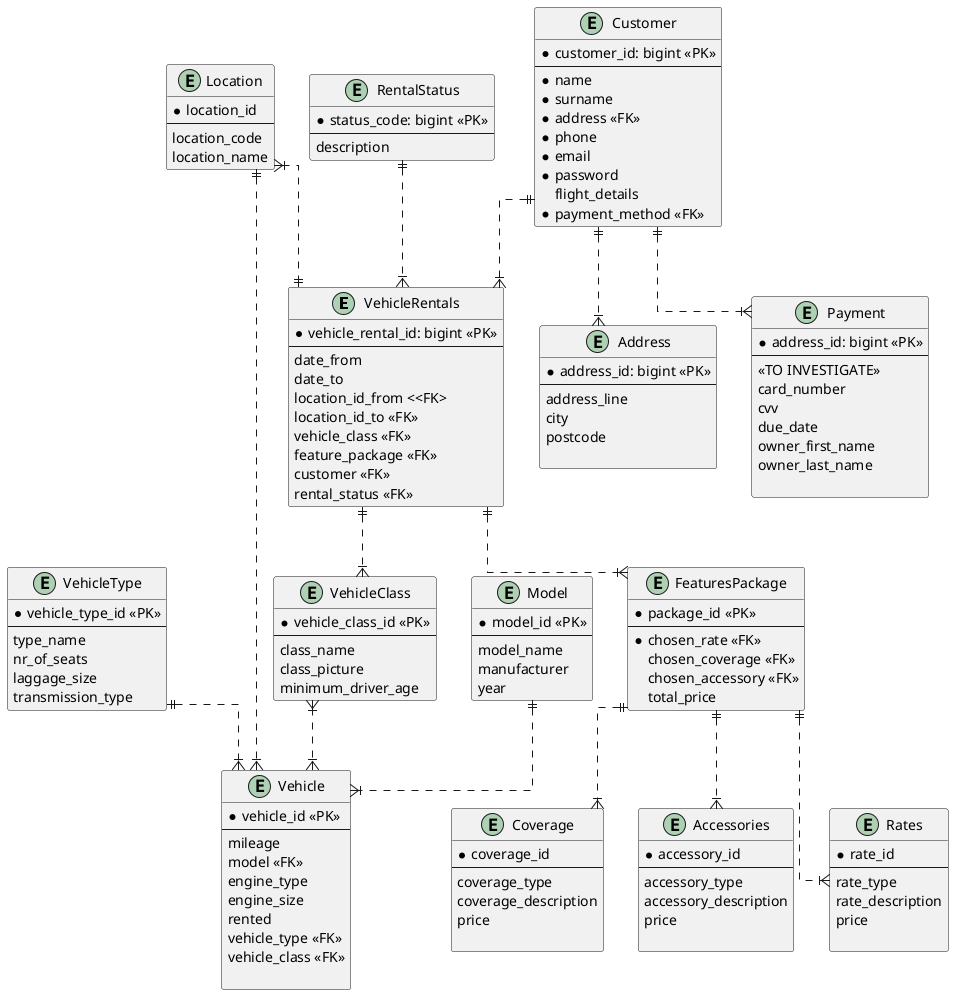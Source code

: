 @startuml
' hide the spot
' hide circle

' avoid problems with angled crows feet

'last e: e13
skinparam linetype ortho

entity "VehicleRentals" as e01 {
*vehicle_rental_id: bigint <<PK>>
--
date_from
date_to
location_id_from <<FK>
location_id_to <<FK>>
vehicle_class <<FK>>
feature_package <<FK>>
customer <<FK>>
rental_status <<FK>>
}

entity "RentalStatus" as e02 {
*status_code: bigint <<PK>>
--
description
}
' ----------------------------
'        RATES
' ----------------------------
entity "Rates" as e10 {
    *rate_id
    --
    rate_type
    rate_description
    price

}

entity "Coverage" as e12 {
    *coverage_id
    --
    coverage_type
    coverage_description
    price

}

entity "Accessories" as e13 {
    *accessory_id
    --
    accessory_type
    accessory_description
    price

}

entity "FeaturesPackage" as e11 {
    *package_id <<PK>>
    --
    *chosen_rate <<FK>>
    chosen_coverage <<FK>>
    chosen_accessory <<FK>>
    total_price
}

' ----------------------------
'        VEHICLES
' ----------------------------

entity "Model" as e14 {
    *model_id <<PK>>
    --
    model_name
    manufacturer
    year
}

'Physical car, not viewed on site
'Need to be considered to track availability
'certain locations
entity "Vehicle" as e06 {
    *vehicle_id <<PK>>
    --
    mileage
    model <<FK>>
    engine_type
    engine_size
    rented
    vehicle_type <<FK>>
    vehicle_class <<FK>>
    
}

'Class by budged: ecomony, small, premium
entity "VehicleClass" as e07 {
    *vehicle_class_id <<PK>>
    --
    class_name
    class_picture
    minimum_driver_age
}

' Type: small, medium, premium 
' Related to size
entity "VehicleType" as e08 {
    *vehicle_type_id <<PK>>
    --
    type_name
    nr_of_seats
    laggage_size
    transmission_type
}

entity "Location" as e09 {
    *location_id
    --
    location_code 
    location_name
}

' ----------------------------
'        CUSTOMERS
' ----------------------------
entity "Customer" as e03 {
  *customer_id: bigint <<PK>>
--
  *name
  *surname
  *address <<FK>>
  *phone
  *email
  *password
flight_details
  *payment_method <<FK>>
}

entity "Address" as e04 {
  *address_id: bigint <<PK>>
--
address_line
city
postcode

}

entity "Payment" as e05 {
*address_id: bigint <<PK>>
--
<<TO INVESTIGATE>>
card_number
cvv
due_date
owner_first_name
owner_last_name

}

' Relations
' Zero to One  |o--
' Exactly one  ||--
' Zero to many }o--
' One or many  }|--

' With Django we can have Many to many relationship

'e02 }|..|{ e01

'e03 }|..|| e02
'e03 }|..|{ e05

'e04 }|..|| e03
'e04 }|..|| e01
'e04 }|..|{ e05

e03 ||..|{ e04
e03 ||..|{ e01
e03 ||..|{ e05
e02 ||..|{ e01

e01 ||..|{ e07
e08 ||..|{ e06

e09 ||..|{ e06
e07 }|..|{ e06
e14 ||..|{ e06

e11 ||..|{ e10
e11 ||..|{ e12
e11 ||..|{ e13
e01 ||..|{ e11

e09 }|..|| e01
@enduml